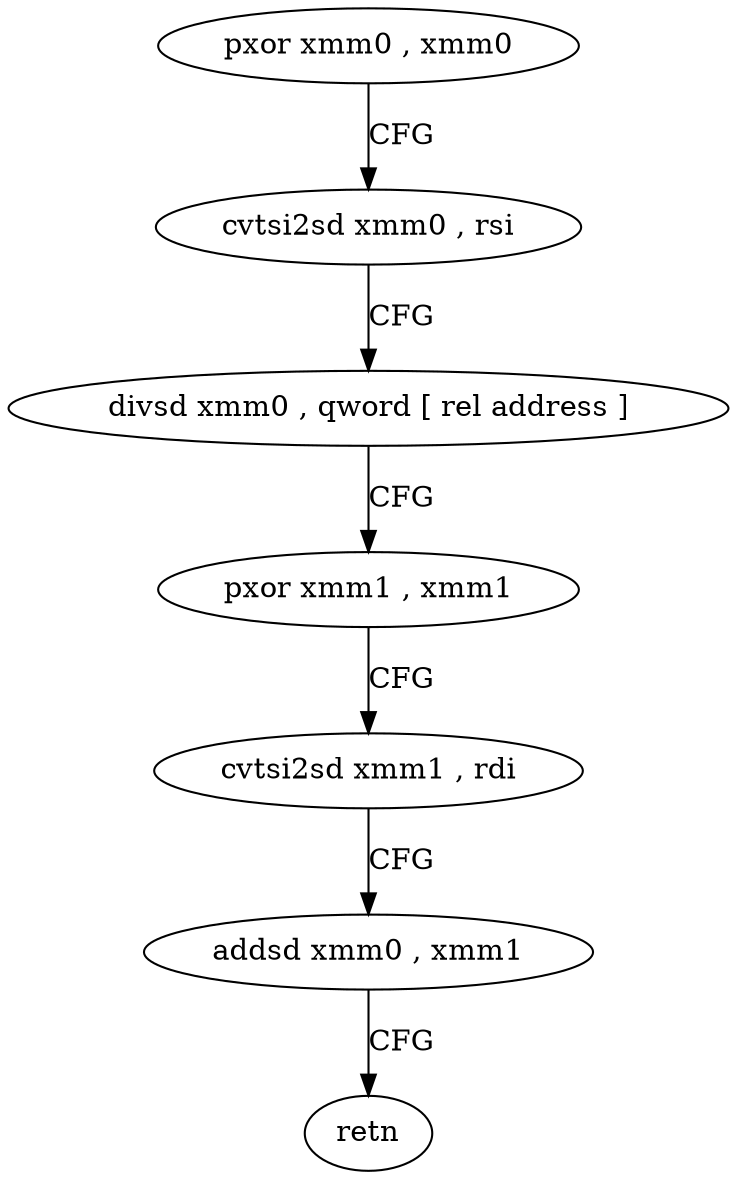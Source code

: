 digraph "func" {
"277391" [label = "pxor xmm0 , xmm0" ]
"277395" [label = "cvtsi2sd xmm0 , rsi" ]
"277400" [label = "divsd xmm0 , qword [ rel address ]" ]
"277408" [label = "pxor xmm1 , xmm1" ]
"277412" [label = "cvtsi2sd xmm1 , rdi" ]
"277417" [label = "addsd xmm0 , xmm1" ]
"277421" [label = "retn" ]
"277391" -> "277395" [ label = "CFG" ]
"277395" -> "277400" [ label = "CFG" ]
"277400" -> "277408" [ label = "CFG" ]
"277408" -> "277412" [ label = "CFG" ]
"277412" -> "277417" [ label = "CFG" ]
"277417" -> "277421" [ label = "CFG" ]
}

